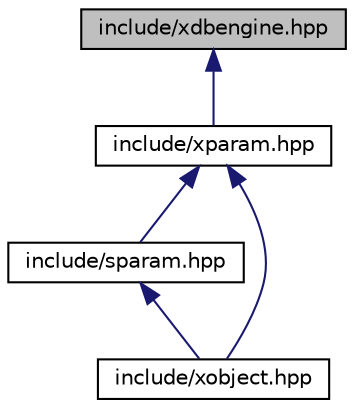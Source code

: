 digraph "include/xdbengine.hpp"
{
 // LATEX_PDF_SIZE
  edge [fontname="Helvetica",fontsize="10",labelfontname="Helvetica",labelfontsize="10"];
  node [fontname="Helvetica",fontsize="10",shape=record];
  Node1 [label="include/xdbengine.hpp",height=0.2,width=0.4,color="black", fillcolor="grey75", style="filled", fontcolor="black",tooltip=" "];
  Node1 -> Node2 [dir="back",color="midnightblue",fontsize="10",style="solid",fontname="Helvetica"];
  Node2 [label="include/xparam.hpp",height=0.2,width=0.4,color="black", fillcolor="white", style="filled",URL="$xparam_8hpp.html",tooltip=" "];
  Node2 -> Node3 [dir="back",color="midnightblue",fontsize="10",style="solid",fontname="Helvetica"];
  Node3 [label="include/sparam.hpp",height=0.2,width=0.4,color="black", fillcolor="white", style="filled",URL="$sparam_8hpp.html",tooltip=" "];
  Node3 -> Node4 [dir="back",color="midnightblue",fontsize="10",style="solid",fontname="Helvetica"];
  Node4 [label="include/xobject.hpp",height=0.2,width=0.4,color="black", fillcolor="white", style="filled",URL="$xobject_8hpp.html",tooltip=" "];
  Node2 -> Node4 [dir="back",color="midnightblue",fontsize="10",style="solid",fontname="Helvetica"];
}
